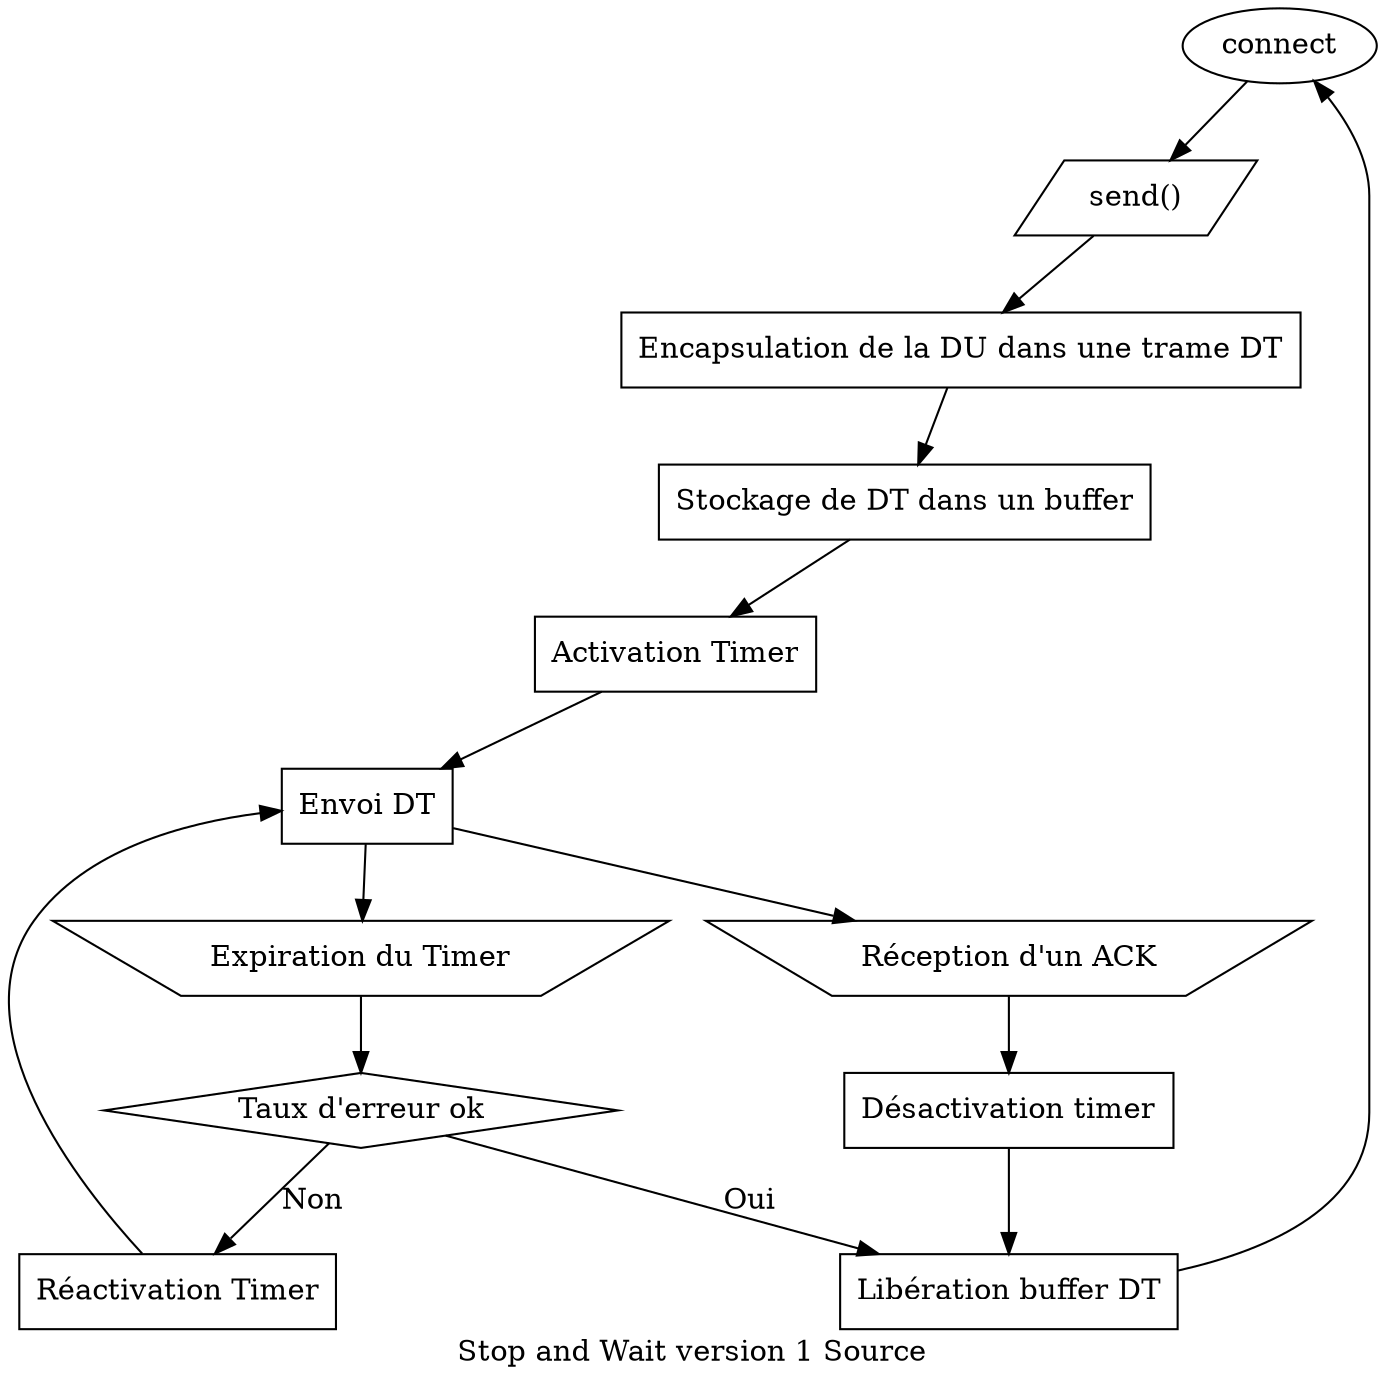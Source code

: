 digraph G {
    label="Stop and Wait version 1 Source";
    n0[label="connect"]
    n1[label="send()", shape="parallelogram"]
    n2[label="Encapsulation de la DU dans une trame DT", shape="rectangle"]
    n3[label="Stockage de DT dans un buffer", shape="rectangle"]
    n4[label="Activation Timer", shape="rectangle"]
n5[label="Envoi DT", shape="rectangle"]
n6[label="Réception d'un ACK", shape="invtrapezium"]
n7[label="Désactivation timer", shape="rectangle"]
n8[label="Libération buffer DT", shape="rectangle"]
n9[label="Expiration du Timer", shape="invtrapezium"]
n9_1[label="Taux d'erreur ok",shape="diamond"]
n9 -> n9_1
n9_1 -> n8[label="Oui"]
n10[label="Réactivation Timer", shape="rectangle"]
n9_1 -> n10[label="Non"]
n0 -> n1 -> n2 -> n3 -> n4 -> n5
n5->n6 -> n7 -> n8 -> n0
n5 -> n9
n10 -> n5
}
